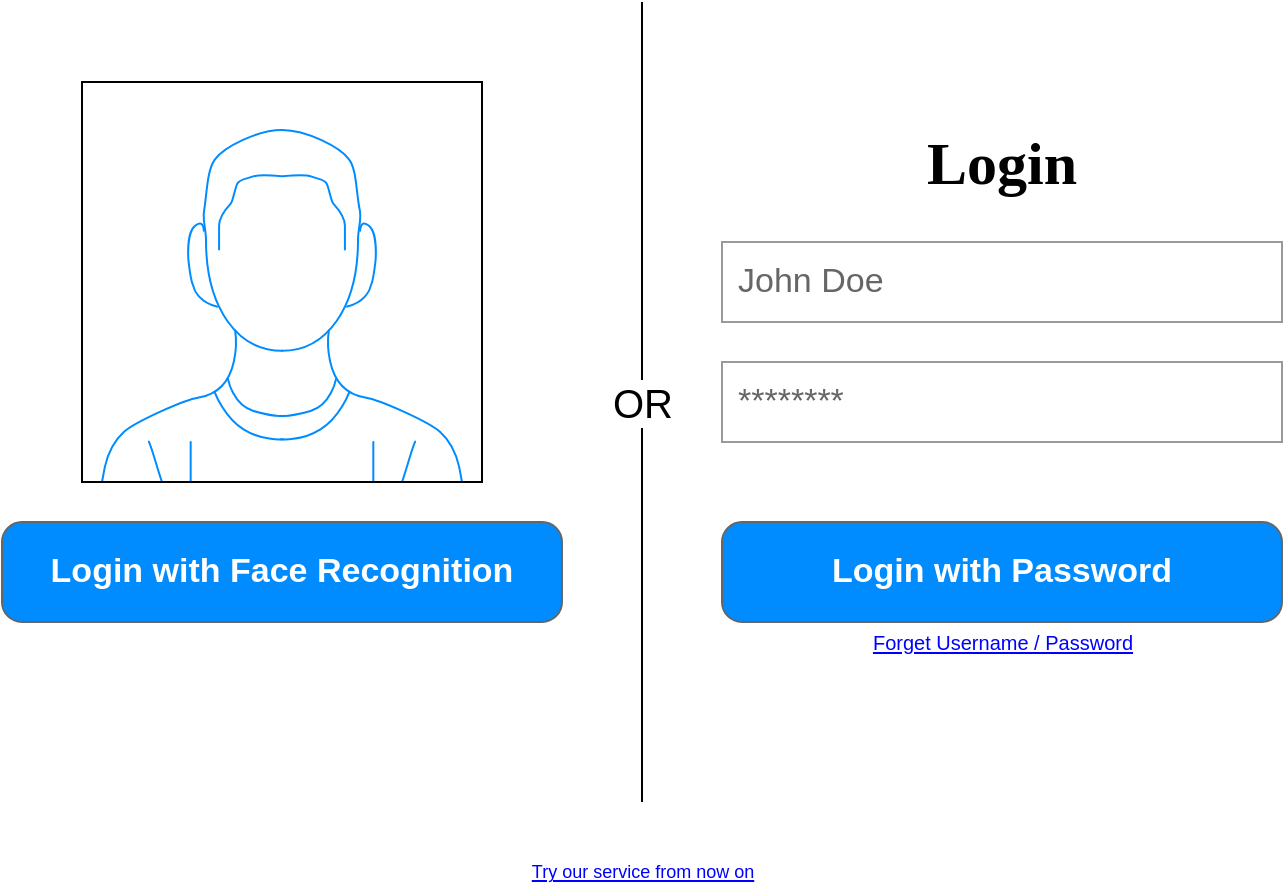 <mxfile version="13.5.7" type="device"><diagram id="9JFRqyUmLetzyELHSkWp" name="login"><mxGraphModel dx="1005" dy="622" grid="1" gridSize="10" guides="1" tooltips="1" connect="1" arrows="0" fold="1" page="1" pageScale="1" pageWidth="1169" pageHeight="827" background="none" math="0" shadow="0"><root><mxCell id="0"/><mxCell id="1" style="locked=1;" parent="0" visible="0"/><mxCell id="jOGqiQ83Jgv3BId4Se_T-2" value="" style="strokeWidth=1;shadow=0;dashed=0;align=center;html=1;shape=mxgraph.mockup.containers.browserWindow;rSize=0;strokeColor=#666666;strokeColor2=#008cff;strokeColor3=#c4c4c4;mainText=,;recursiveResize=0;" parent="1" vertex="1"><mxGeometry x="80" y="10" width="1020" height="768" as="geometry"/></mxCell><mxCell id="jOGqiQ83Jgv3BId4Se_T-3" value="Page 1" style="strokeWidth=1;shadow=0;dashed=0;align=center;html=1;shape=mxgraph.mockup.containers.anchor;fontSize=17;fontColor=#666666;align=left;" parent="jOGqiQ83Jgv3BId4Se_T-2" vertex="1"><mxGeometry x="60" y="12" width="110" height="26" as="geometry"/></mxCell><mxCell id="jOGqiQ83Jgv3BId4Se_T-4" value="https://www.draw.io" style="strokeWidth=1;shadow=0;dashed=0;align=center;html=1;shape=mxgraph.mockup.containers.anchor;rSize=0;fontSize=17;fontColor=#666666;align=left;" parent="jOGqiQ83Jgv3BId4Se_T-2" vertex="1"><mxGeometry x="130" y="60" width="250" height="26" as="geometry"/></mxCell><mxCell id="jOGqiQ83Jgv3BId4Se_T-17" value="" style="rounded=0;whiteSpace=wrap;html=1;fontSize=9;fillColor=none;" parent="1" vertex="1"><mxGeometry x="200" y="190" width="780" height="520" as="geometry"/></mxCell><mxCell id="jOGqiQ83Jgv3BId4Se_T-5" value="Wire" style="" parent="0"/><mxCell id="ZwcmKrdRM7yYZOLQ_A0G-36" value="" style="verticalLabelPosition=bottom;shadow=0;dashed=0;align=center;html=1;verticalAlign=top;strokeWidth=1;shape=mxgraph.mockup.containers.userMale;strokeColor=#000000;strokeColor2=#008cff;fontFamily=Helvetica;fontSize=12;fontColor=#000000;" vertex="1" parent="jOGqiQ83Jgv3BId4Se_T-5"><mxGeometry x="310" y="290" width="200" height="200" as="geometry"/></mxCell><mxCell id="jOGqiQ83Jgv3BId4Se_T-16" value="Try our service from now on" style="shape=rectangle;strokeColor=none;fillColor=none;linkText=;fontSize=9;fontColor=#0000ff;fontStyle=4;html=1;align=center;" parent="jOGqiQ83Jgv3BId4Se_T-5" vertex="1"><mxGeometry x="530.0" y="680" width="120" height="10" as="geometry"/></mxCell><mxCell id="jOGqiQ83Jgv3BId4Se_T-18" value="OR" style="endArrow=none;html=1;fontSize=20;" parent="jOGqiQ83Jgv3BId4Se_T-5" edge="1"><mxGeometry width="50" height="50" relative="1" as="geometry"><mxPoint x="590" y="650" as="sourcePoint"/><mxPoint x="590" y="250" as="targetPoint"/></mxGeometry></mxCell><mxCell id="jOGqiQ83Jgv3BId4Se_T-10" value="Forget Username / Password" style="shape=rectangle;strokeColor=none;fillColor=none;linkText=;fontSize=10;fontColor=#0000ff;fontStyle=4;html=1;align=center;" parent="jOGqiQ83Jgv3BId4Se_T-5" vertex="1"><mxGeometry x="700" y="560" width="140" height="20" as="geometry"/></mxCell><mxCell id="jOGqiQ83Jgv3BId4Se_T-9" value="Login with Password" style="strokeWidth=1;shadow=0;dashed=0;align=center;html=1;shape=mxgraph.mockup.buttons.button;strokeColor=#666666;fontColor=#ffffff;mainText=;buttonStyle=round;fontSize=17;fontStyle=1;whiteSpace=wrap;fillColor=#008CFF;" parent="jOGqiQ83Jgv3BId4Se_T-5" vertex="1"><mxGeometry x="630" y="510" width="280" height="50" as="geometry"/></mxCell><mxCell id="jOGqiQ83Jgv3BId4Se_T-8" value="Login with Face Recognition" style="strokeWidth=1;shadow=0;dashed=0;align=center;html=1;shape=mxgraph.mockup.buttons.button;mainText=;buttonStyle=round;fontSize=17;fontStyle=1;whiteSpace=wrap;fillColor=#008CFF;strokeColor=#666666;fontColor=#ffffff;labelBorderColor=none;" parent="jOGqiQ83Jgv3BId4Se_T-5" vertex="1"><mxGeometry x="270" y="510" width="280" height="50" as="geometry"/></mxCell><mxCell id="jOGqiQ83Jgv3BId4Se_T-12" value="********" style="strokeWidth=1;shadow=0;dashed=0;align=center;html=1;shape=mxgraph.mockup.forms.pwField;strokeColor=#999999;mainText=;align=left;fontColor=#666666;fontSize=17;spacingLeft=0;spacing=8;spacingTop=0;" parent="jOGqiQ83Jgv3BId4Se_T-5" vertex="1"><mxGeometry x="630" y="430" width="280" height="40" as="geometry"/></mxCell><mxCell id="jOGqiQ83Jgv3BId4Se_T-13" value="John Doe" style="strokeWidth=1;shadow=0;dashed=0;align=center;html=1;shape=mxgraph.mockup.forms.pwField;strokeColor=#999999;mainText=;align=left;fontColor=#666666;fontSize=17;spacingLeft=0;spacing=8;spacingTop=0;" parent="jOGqiQ83Jgv3BId4Se_T-5" vertex="1"><mxGeometry x="630" y="370" width="280" height="40" as="geometry"/></mxCell><mxCell id="jOGqiQ83Jgv3BId4Se_T-15" value="Login" style="rounded=0;whiteSpace=wrap;html=1;fontSize=30;fontStyle=1;fillColor=none;strokeColor=none;fontFamily=Lucida Console;" parent="jOGqiQ83Jgv3BId4Se_T-5" vertex="1"><mxGeometry x="630" y="310" width="280" height="40" as="geometry"/></mxCell></root></mxGraphModel></diagram></mxfile>